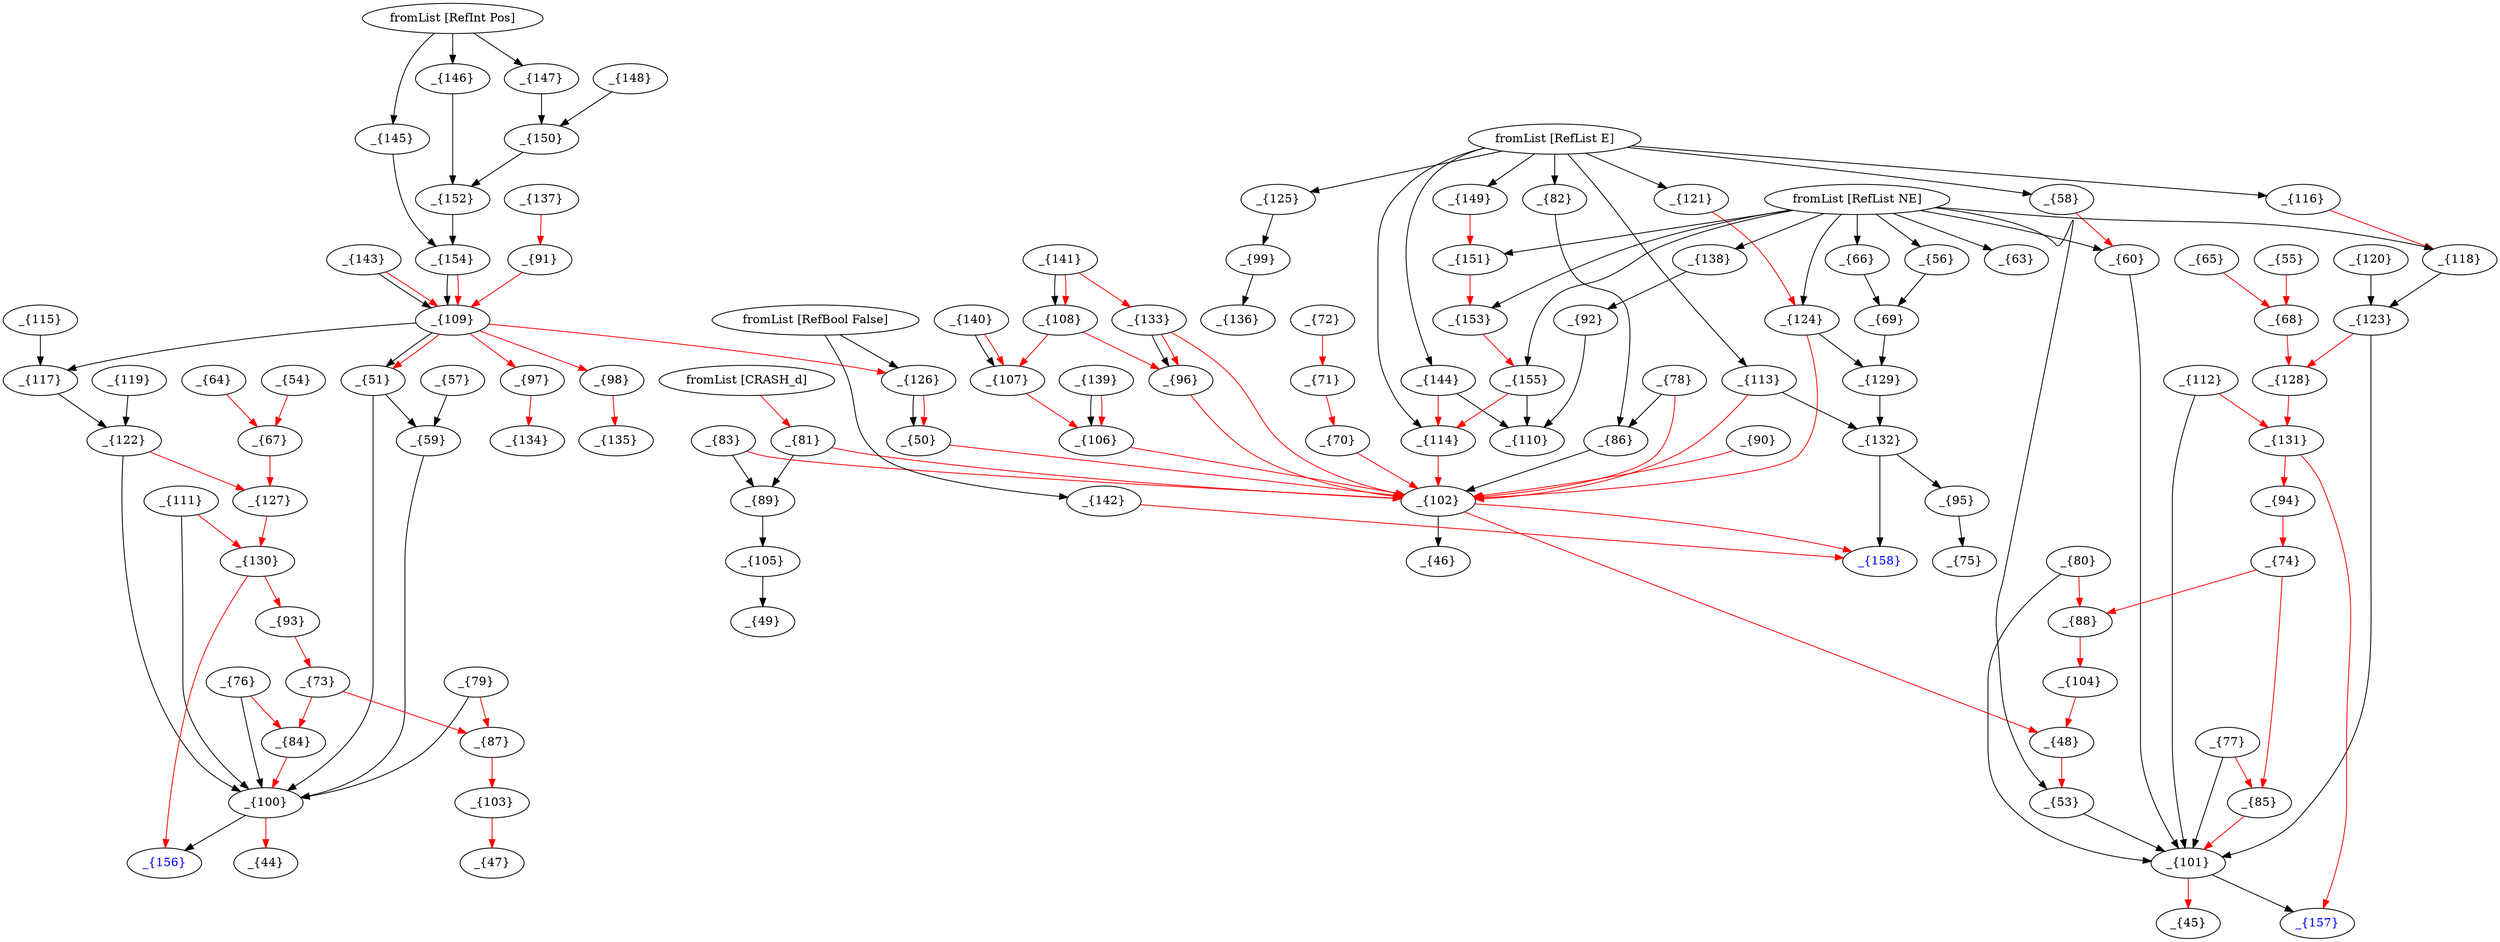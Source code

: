 digraph C {
    "_{100}" [fontcolor=black];
    "_{101}" [fontcolor=black];
    "_{102}" [fontcolor=black];
    "_{105}" [fontcolor=black];
    "_{106}" [fontcolor=black];
    "_{107}" [fontcolor=black];
    "_{108}" [fontcolor=black];
    "_{109}" [fontcolor=black];
    "_{110}" [fontcolor=black];
    "_{111}" [fontcolor=black];
    "_{112}" [fontcolor=black];
    "_{113}" [fontcolor=black];
    "_{114}" [fontcolor=black];
    "_{115}" [fontcolor=black];
    "_{116}" [fontcolor=black];
    "_{117}" [fontcolor=black];
    "_{118}" [fontcolor=black];
    "_{119}" [fontcolor=black];
    "_{120}" [fontcolor=black];
    "_{121}" [fontcolor=black];
    "_{122}" [fontcolor=black];
    "_{123}" [fontcolor=black];
    "_{124}" [fontcolor=black];
    "_{125}" [fontcolor=black];
    "_{126}" [fontcolor=black];
    "_{129}" [fontcolor=black];
    "_{132}" [fontcolor=black];
    "_{133}" [fontcolor=black];
    "_{136}" [fontcolor=black];
    "_{138}" [fontcolor=black];
    "_{139}" [fontcolor=black];
    "_{140}" [fontcolor=black];
    "_{141}" [fontcolor=black];
    "_{142}" [fontcolor=black];
    "_{143}" [fontcolor=black];
    "_{144}" [fontcolor=black];
    "_{145}" [fontcolor=black];
    "_{146}" [fontcolor=black];
    "_{147}" [fontcolor=black];
    "_{148}" [fontcolor=black];
    "_{149}" [fontcolor=black];
    "_{150}" [fontcolor=black];
    "_{151}" [fontcolor=black];
    "_{152}" [fontcolor=black];
    "_{153}" [fontcolor=black];
    "_{154}" [fontcolor=black];
    "_{155}" [fontcolor=black];
    "_{156}" [fontcolor=blue];
    "_{157}" [fontcolor=blue];
    "_{158}" [fontcolor=blue];
    "_{46}" [fontcolor=black];
    "_{49}" [fontcolor=black];
    "_{50}" [fontcolor=black];
    "_{51}" [fontcolor=black];
    "_{53}" [fontcolor=black];
    "_{56}" [fontcolor=black];
    "_{57}" [fontcolor=black];
    "_{58}" [fontcolor=black];
    "_{59}" [fontcolor=black];
    "_{60}" [fontcolor=black];
    "_{63}" [fontcolor=black];
    "_{66}" [fontcolor=black];
    "_{69}" [fontcolor=black];
    "_{75}" [fontcolor=black];
    "_{76}" [fontcolor=black];
    "_{77}" [fontcolor=black];
    "_{78}" [fontcolor=black];
    "_{79}" [fontcolor=black];
    "_{80}" [fontcolor=black];
    "_{81}" [fontcolor=black];
    "_{82}" [fontcolor=black];
    "_{83}" [fontcolor=black];
    "_{86}" [fontcolor=black];
    "_{89}" [fontcolor=black];
    "_{92}" [fontcolor=black];
    "_{95}" [fontcolor=black];
    "_{96}" [fontcolor=black];
    "_{99}" [fontcolor=black];
    "_{100}" -> "_{156}";
    "_{101}" -> "_{157}";
    "_{102}" -> "_{46}";
    "_{105}" -> "_{49}";
    "_{109}" -> "_{117}";
    "_{109}" -> "_{51}";
    "_{111}" -> "_{100}";
    "_{112}" -> "_{101}";
    "_{113}" -> "_{132}";
    "_{115}" -> "_{117}";
    "_{117}" -> "_{122}";
    "_{118}" -> "_{123}";
    "_{119}" -> "_{122}";
    "_{120}" -> "_{123}";
    "_{122}" -> "_{100}";
    "_{123}" -> "_{101}";
    "_{124}" -> "_{129}";
    "_{125}" -> "_{99}";
    "_{126}" -> "_{50}";
    "_{129}" -> "_{132}";
    "_{132}" -> "_{158}";
    "_{132}" -> "_{95}";
    "_{133}" -> "_{96}";
    "_{138}" -> "_{92}";
    "_{139}" -> "_{106}";
    "_{140}" -> "_{107}";
    "_{141}" -> "_{108}";
    "_{143}" -> "_{109}";
    "_{144}" -> "_{110}";
    "_{145}" -> "_{154}";
    "_{146}" -> "_{152}";
    "_{147}" -> "_{150}";
    "_{148}" -> "_{150}";
    "_{150}" -> "_{152}";
    "_{152}" -> "_{154}";
    "_{154}" -> "_{109}";
    "_{155}" -> "_{110}";
    "_{51}" -> "_{100}";
    "_{51}" -> "_{59}";
    "_{53}" -> "_{101}";
    "_{56}" -> "_{69}";
    "_{57}" -> "_{59}";
    "_{59}" -> "_{100}";
    "_{60}" -> "_{101}";
    "_{66}" -> "_{69}";
    "_{69}" -> "_{129}";
    "_{76}" -> "_{100}";
    "_{77}" -> "_{101}";
    "_{78}" -> "_{86}";
    "_{79}" -> "_{100}";
    "_{80}" -> "_{101}";
    "_{81}" -> "_{89}";
    "_{82}" -> "_{86}";
    "_{83}" -> "_{89}";
    "_{86}" -> "_{102}";
    "_{89}" -> "_{105}";
    "_{92}" -> "_{110}";
    "_{95}" -> "_{75}";
    "_{99}" -> "_{136}";
    "fromList [RefBool False]" -> "_{126}";
    "fromList [RefBool False]" -> "_{142}";
    "fromList [RefInt Pos]" -> "_{145}";
    "fromList [RefInt Pos]" -> "_{146}";
    "fromList [RefInt Pos]" -> "_{147}";
    "fromList [RefList E]" -> "_{113}";
    "fromList [RefList E]" -> "_{114}";
    "fromList [RefList E]" -> "_{116}";
    "fromList [RefList E]" -> "_{121}";
    "fromList [RefList E]" -> "_{125}";
    "fromList [RefList E]" -> "_{144}";
    "fromList [RefList E]" -> "_{149}";
    "fromList [RefList E]" -> "_{58}";
    "fromList [RefList E]" -> "_{82}";
    "fromList [RefList NE]" -> "_{118}";
    "fromList [RefList NE]" -> "_{124}";
    "fromList [RefList NE]" -> "_{138}";
    "fromList [RefList NE]" -> "_{151}";
    "fromList [RefList NE]" -> "_{153}";
    "fromList [RefList NE]" -> "_{155}";
    "fromList [RefList NE]" -> "_{53}";
    "fromList [RefList NE]" -> "_{56}";
    "fromList [RefList NE]" -> "_{60}";
    "fromList [RefList NE]" -> "_{63}";
    "fromList [RefList NE]" -> "_{66}";
    "_{100}" -> "_{44}" [color=red];
    "_{101}" -> "_{45}" [color=red];
    "_{102}" -> "_{158}" [color=red];
    "_{102}" -> "_{48}" [color=red];
    "_{103}" -> "_{47}" [color=red];
    "_{104}" -> "_{48}" [color=red];
    "_{106}" -> "_{102}" [color=red];
    "_{107}" -> "_{106}" [color=red];
    "_{108}" -> "_{107}" [color=red];
    "_{108}" -> "_{96}" [color=red];
    "_{109}" -> "_{126}" [color=red];
    "_{109}" -> "_{51}" [color=red];
    "_{109}" -> "_{97}" [color=red];
    "_{109}" -> "_{98}" [color=red];
    "_{111}" -> "_{130}" [color=red];
    "_{112}" -> "_{131}" [color=red];
    "_{113}" -> "_{102}" [color=red];
    "_{114}" -> "_{102}" [color=red];
    "_{116}" -> "_{118}" [color=red];
    "_{121}" -> "_{124}" [color=red];
    "_{122}" -> "_{127}" [color=red];
    "_{123}" -> "_{128}" [color=red];
    "_{124}" -> "_{102}" [color=red];
    "_{126}" -> "_{50}" [color=red];
    "_{127}" -> "_{130}" [color=red];
    "_{128}" -> "_{131}" [color=red];
    "_{130}" -> "_{156}" [color=red];
    "_{130}" -> "_{93}" [color=red];
    "_{131}" -> "_{157}" [color=red];
    "_{131}" -> "_{94}" [color=red];
    "_{133}" -> "_{102}" [color=red];
    "_{133}" -> "_{96}" [color=red];
    "_{137}" -> "_{91}" [color=red];
    "_{139}" -> "_{106}" [color=red];
    "_{140}" -> "_{107}" [color=red];
    "_{141}" -> "_{108}" [color=red];
    "_{141}" -> "_{133}" [color=red];
    "_{142}" -> "_{158}" [color=red];
    "_{143}" -> "_{109}" [color=red];
    "_{144}" -> "_{114}" [color=red];
    "_{149}" -> "_{151}" [color=red];
    "_{151}" -> "_{153}" [color=red];
    "_{153}" -> "_{155}" [color=red];
    "_{154}" -> "_{109}" [color=red];
    "_{155}" -> "_{114}" [color=red];
    "_{48}" -> "_{53}" [color=red];
    "_{50}" -> "_{102}" [color=red];
    "_{54}" -> "_{67}" [color=red];
    "_{55}" -> "_{68}" [color=red];
    "_{58}" -> "_{60}" [color=red];
    "_{64}" -> "_{67}" [color=red];
    "_{65}" -> "_{68}" [color=red];
    "_{67}" -> "_{127}" [color=red];
    "_{68}" -> "_{128}" [color=red];
    "_{70}" -> "_{102}" [color=red];
    "_{71}" -> "_{70}" [color=red];
    "_{72}" -> "_{71}" [color=red];
    "_{73}" -> "_{84}" [color=red];
    "_{73}" -> "_{87}" [color=red];
    "_{74}" -> "_{85}" [color=red];
    "_{74}" -> "_{88}" [color=red];
    "_{76}" -> "_{84}" [color=red];
    "_{77}" -> "_{85}" [color=red];
    "_{78}" -> "_{102}" [color=red];
    "_{79}" -> "_{87}" [color=red];
    "_{80}" -> "_{88}" [color=red];
    "_{81}" -> "_{102}" [color=red];
    "_{83}" -> "_{102}" [color=red];
    "_{84}" -> "_{100}" [color=red];
    "_{85}" -> "_{101}" [color=red];
    "_{87}" -> "_{103}" [color=red];
    "_{88}" -> "_{104}" [color=red];
    "_{90}" -> "_{102}" [color=red];
    "_{91}" -> "_{109}" [color=red];
    "_{93}" -> "_{73}" [color=red];
    "_{94}" -> "_{74}" [color=red];
    "_{96}" -> "_{102}" [color=red];
    "_{97}" -> "_{134}" [color=red];
    "_{98}" -> "_{135}" [color=red];
    "fromList [CRASH_d]" -> "_{81}" [color=red];
}

